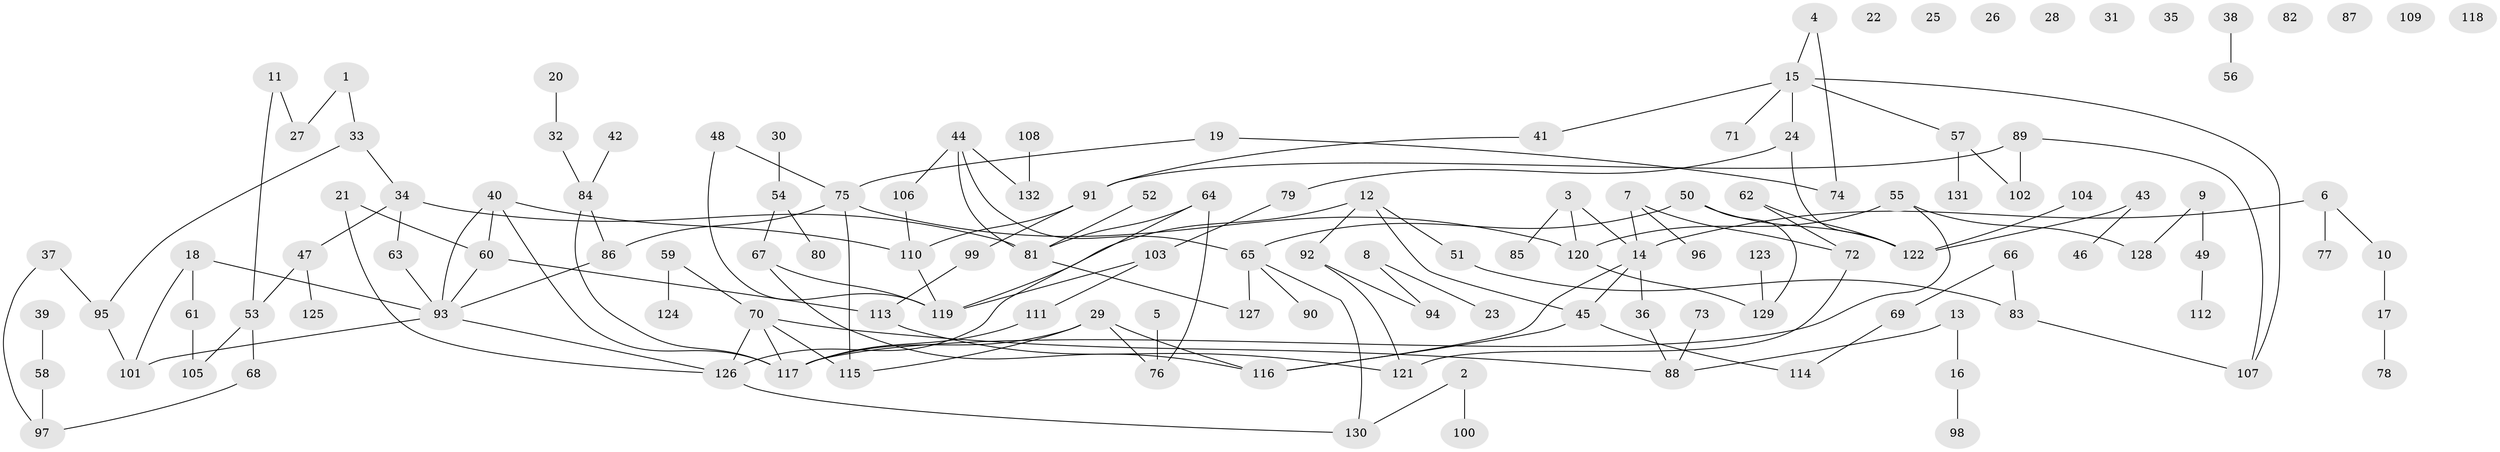 // Generated by graph-tools (version 1.1) at 2025/13/03/09/25 04:13:00]
// undirected, 132 vertices, 156 edges
graph export_dot {
graph [start="1"]
  node [color=gray90,style=filled];
  1;
  2;
  3;
  4;
  5;
  6;
  7;
  8;
  9;
  10;
  11;
  12;
  13;
  14;
  15;
  16;
  17;
  18;
  19;
  20;
  21;
  22;
  23;
  24;
  25;
  26;
  27;
  28;
  29;
  30;
  31;
  32;
  33;
  34;
  35;
  36;
  37;
  38;
  39;
  40;
  41;
  42;
  43;
  44;
  45;
  46;
  47;
  48;
  49;
  50;
  51;
  52;
  53;
  54;
  55;
  56;
  57;
  58;
  59;
  60;
  61;
  62;
  63;
  64;
  65;
  66;
  67;
  68;
  69;
  70;
  71;
  72;
  73;
  74;
  75;
  76;
  77;
  78;
  79;
  80;
  81;
  82;
  83;
  84;
  85;
  86;
  87;
  88;
  89;
  90;
  91;
  92;
  93;
  94;
  95;
  96;
  97;
  98;
  99;
  100;
  101;
  102;
  103;
  104;
  105;
  106;
  107;
  108;
  109;
  110;
  111;
  112;
  113;
  114;
  115;
  116;
  117;
  118;
  119;
  120;
  121;
  122;
  123;
  124;
  125;
  126;
  127;
  128;
  129;
  130;
  131;
  132;
  1 -- 27;
  1 -- 33;
  2 -- 100;
  2 -- 130;
  3 -- 14;
  3 -- 85;
  3 -- 120;
  4 -- 15;
  4 -- 74;
  5 -- 76;
  6 -- 10;
  6 -- 14;
  6 -- 77;
  7 -- 14;
  7 -- 72;
  7 -- 96;
  8 -- 23;
  8 -- 94;
  9 -- 49;
  9 -- 128;
  10 -- 17;
  11 -- 27;
  11 -- 53;
  12 -- 45;
  12 -- 51;
  12 -- 92;
  12 -- 119;
  13 -- 16;
  13 -- 88;
  14 -- 36;
  14 -- 45;
  14 -- 116;
  15 -- 24;
  15 -- 41;
  15 -- 57;
  15 -- 71;
  15 -- 107;
  16 -- 98;
  17 -- 78;
  18 -- 61;
  18 -- 93;
  18 -- 101;
  19 -- 74;
  19 -- 75;
  20 -- 32;
  21 -- 60;
  21 -- 126;
  24 -- 79;
  24 -- 122;
  29 -- 76;
  29 -- 115;
  29 -- 116;
  29 -- 117;
  30 -- 54;
  32 -- 84;
  33 -- 34;
  33 -- 95;
  34 -- 47;
  34 -- 63;
  34 -- 81;
  36 -- 88;
  37 -- 95;
  37 -- 97;
  38 -- 56;
  39 -- 58;
  40 -- 60;
  40 -- 93;
  40 -- 110;
  40 -- 117;
  41 -- 91;
  42 -- 84;
  43 -- 46;
  43 -- 122;
  44 -- 65;
  44 -- 81;
  44 -- 106;
  44 -- 132;
  45 -- 114;
  45 -- 116;
  47 -- 53;
  47 -- 125;
  48 -- 75;
  48 -- 119;
  49 -- 112;
  50 -- 65;
  50 -- 122;
  50 -- 129;
  51 -- 83;
  52 -- 81;
  53 -- 68;
  53 -- 105;
  54 -- 67;
  54 -- 80;
  55 -- 117;
  55 -- 120;
  55 -- 128;
  57 -- 102;
  57 -- 131;
  58 -- 97;
  59 -- 70;
  59 -- 124;
  60 -- 93;
  60 -- 113;
  61 -- 105;
  62 -- 72;
  62 -- 122;
  63 -- 93;
  64 -- 76;
  64 -- 81;
  64 -- 126;
  65 -- 90;
  65 -- 127;
  65 -- 130;
  66 -- 69;
  66 -- 83;
  67 -- 116;
  67 -- 119;
  68 -- 97;
  69 -- 114;
  70 -- 88;
  70 -- 115;
  70 -- 117;
  70 -- 126;
  72 -- 121;
  73 -- 88;
  75 -- 86;
  75 -- 115;
  75 -- 120;
  79 -- 103;
  81 -- 127;
  83 -- 107;
  84 -- 86;
  84 -- 117;
  86 -- 93;
  89 -- 91;
  89 -- 102;
  89 -- 107;
  91 -- 99;
  91 -- 110;
  92 -- 94;
  92 -- 121;
  93 -- 101;
  93 -- 126;
  95 -- 101;
  99 -- 113;
  103 -- 111;
  103 -- 119;
  104 -- 122;
  106 -- 110;
  108 -- 132;
  110 -- 119;
  111 -- 117;
  113 -- 121;
  120 -- 129;
  123 -- 129;
  126 -- 130;
}
